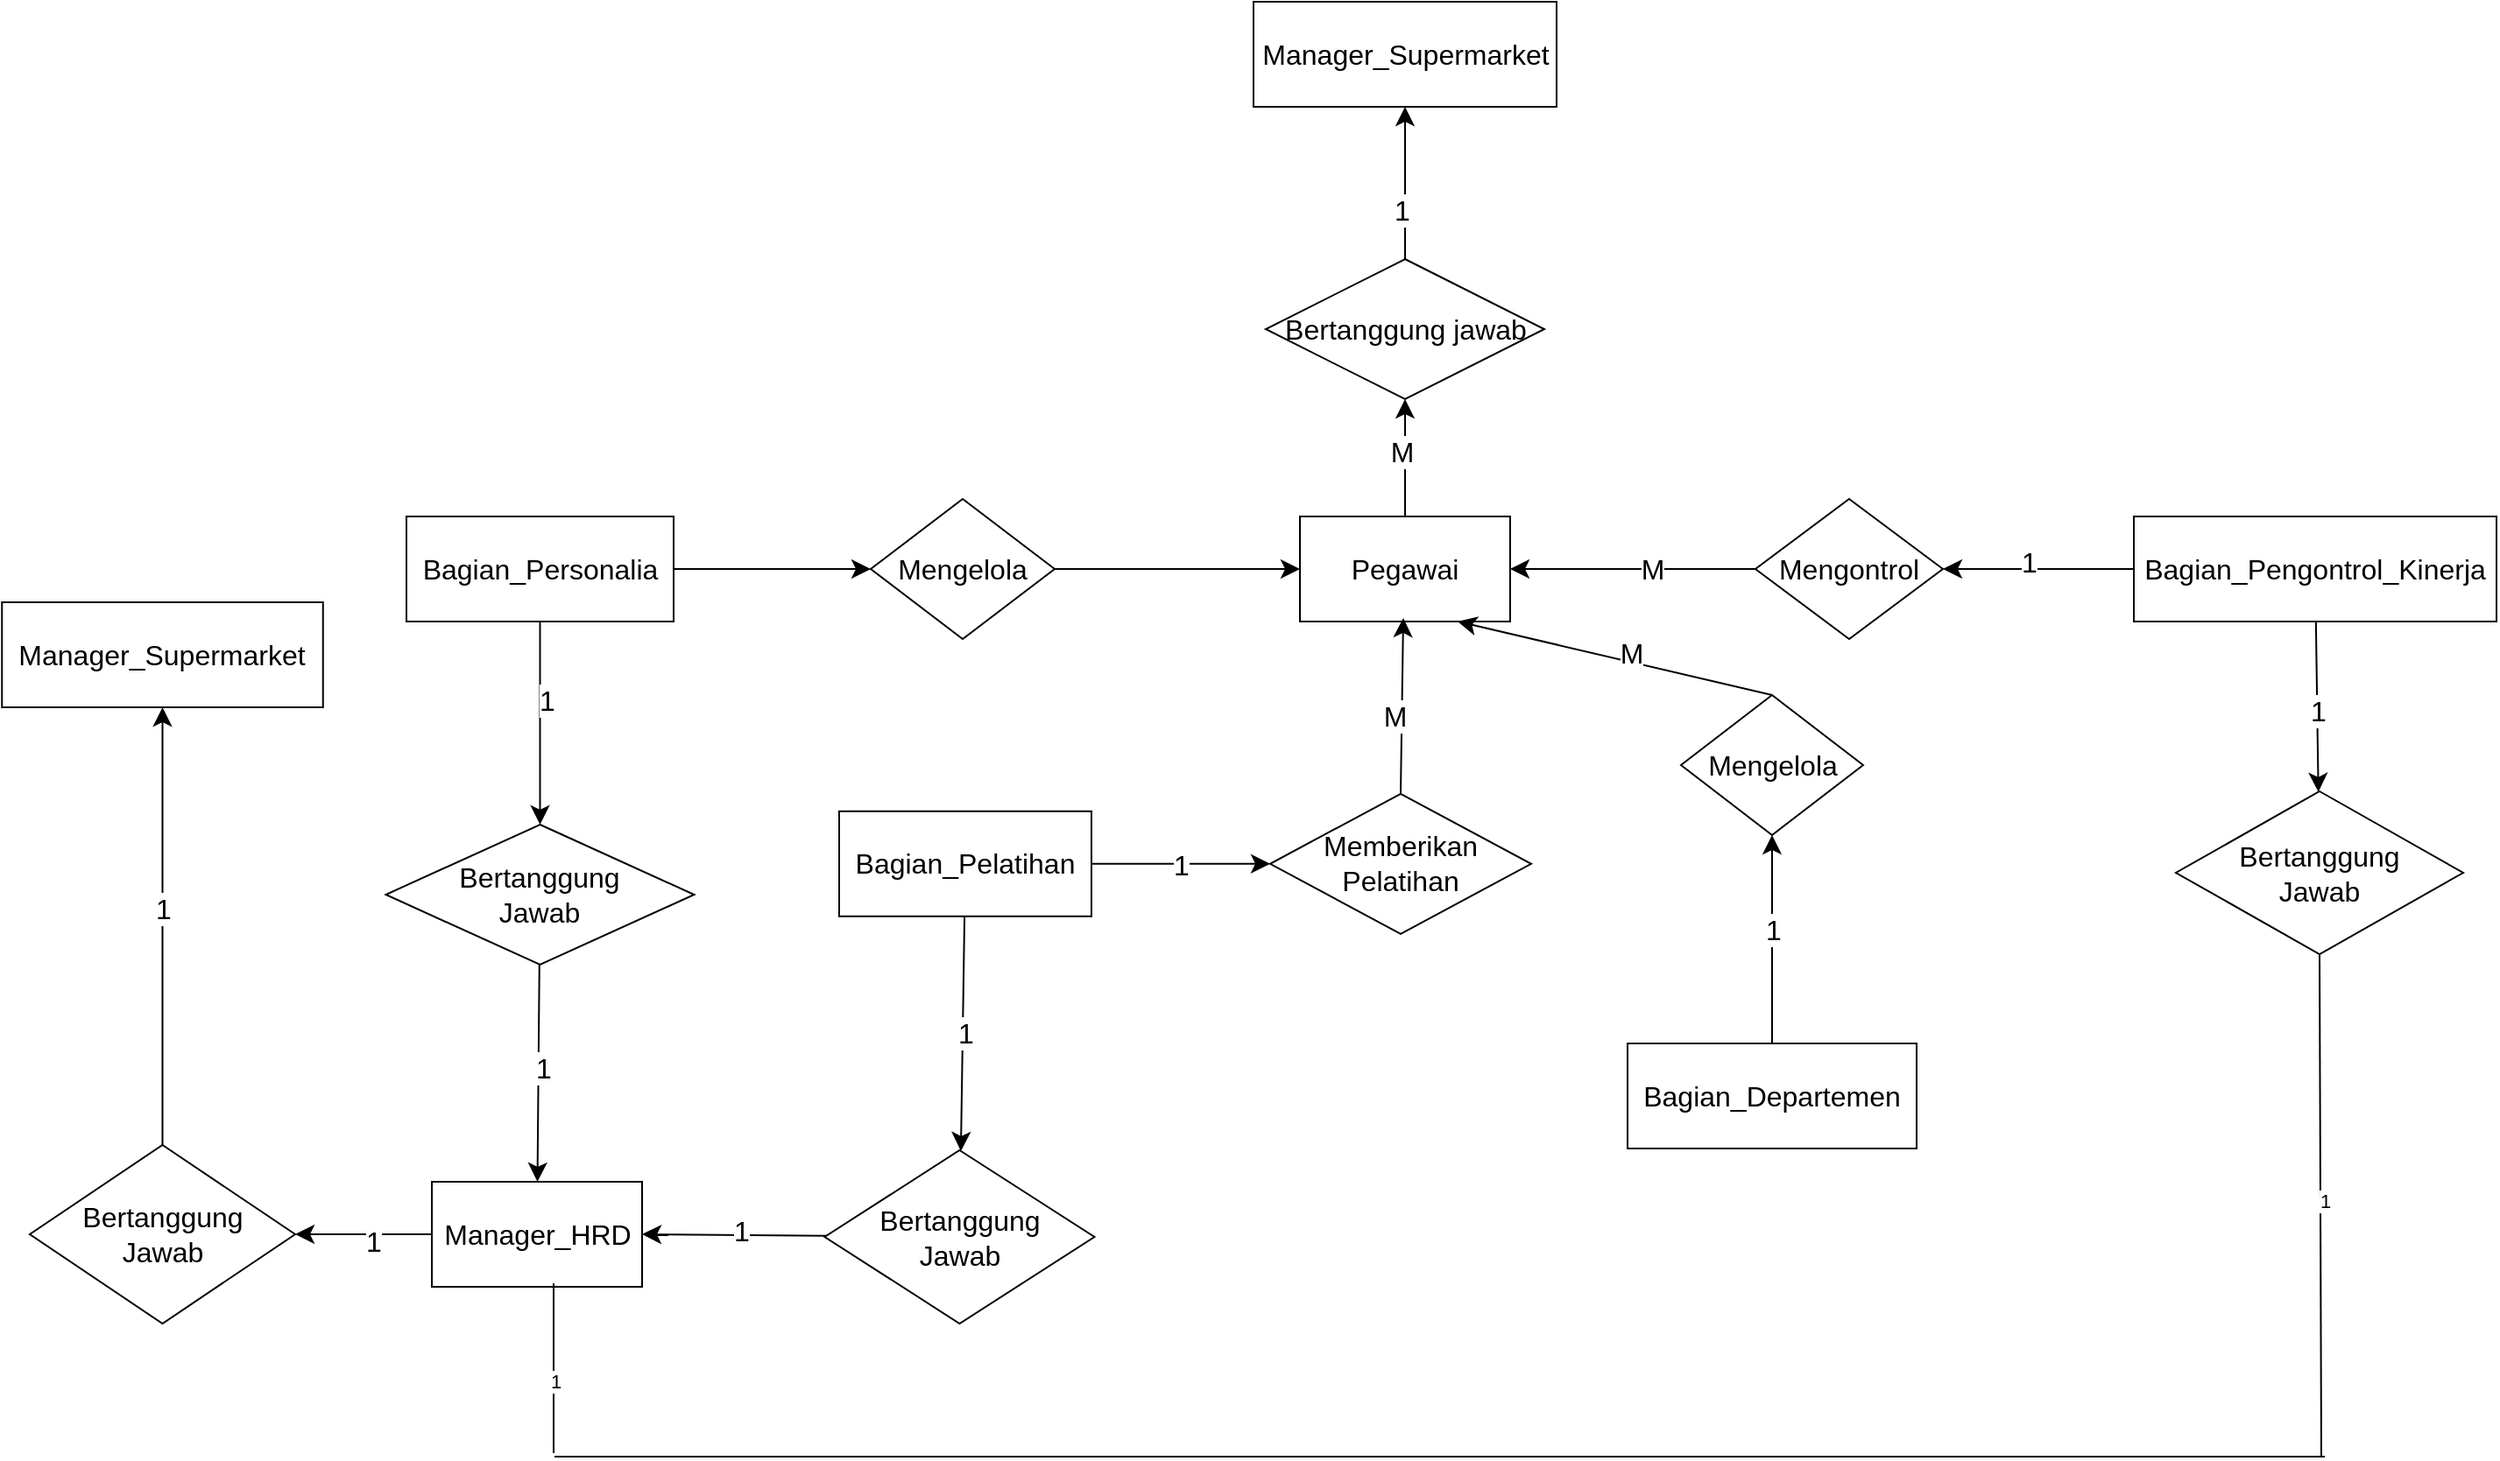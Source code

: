 <mxfile version="22.1.18" type="device">
  <diagram name="Halaman-1" id="ryzAaEL8nTYD95idWpFs">
    <mxGraphModel dx="2150" dy="1800" grid="0" gridSize="10" guides="1" tooltips="1" connect="1" arrows="1" fold="1" page="1" pageScale="1" pageWidth="850" pageHeight="1100" math="0" shadow="0">
      <root>
        <mxCell id="0" />
        <mxCell id="1" parent="0" />
        <mxCell id="5eWQ6kYwTz9-r7VQ8J_c-1" value="" style="edgeStyle=none;curved=1;rounded=0;orthogonalLoop=1;jettySize=auto;html=1;fontSize=12;startSize=8;endSize=8;" parent="1" source="5eWQ6kYwTz9-r7VQ8J_c-3" target="5eWQ6kYwTz9-r7VQ8J_c-6" edge="1">
          <mxGeometry relative="1" as="geometry" />
        </mxCell>
        <mxCell id="5eWQ6kYwTz9-r7VQ8J_c-2" value="M" style="edgeLabel;html=1;align=center;verticalAlign=middle;resizable=0;points=[];fontSize=16;" parent="5eWQ6kYwTz9-r7VQ8J_c-1" vertex="1" connectable="0">
          <mxGeometry x="0.07" y="2" relative="1" as="geometry">
            <mxPoint y="-1" as="offset" />
          </mxGeometry>
        </mxCell>
        <mxCell id="5eWQ6kYwTz9-r7VQ8J_c-3" value="Pegawai" style="rounded=0;whiteSpace=wrap;html=1;fontSize=16;" parent="1" vertex="1">
          <mxGeometry x="140" y="170" width="120" height="60" as="geometry" />
        </mxCell>
        <mxCell id="5eWQ6kYwTz9-r7VQ8J_c-4" value="" style="edgeStyle=none;curved=1;rounded=0;orthogonalLoop=1;jettySize=auto;html=1;fontSize=12;startSize=8;endSize=8;" parent="1" source="5eWQ6kYwTz9-r7VQ8J_c-6" target="5eWQ6kYwTz9-r7VQ8J_c-7" edge="1">
          <mxGeometry relative="1" as="geometry" />
        </mxCell>
        <mxCell id="5eWQ6kYwTz9-r7VQ8J_c-5" value="1" style="edgeLabel;html=1;align=center;verticalAlign=middle;resizable=0;points=[];fontSize=16;" parent="5eWQ6kYwTz9-r7VQ8J_c-4" vertex="1" connectable="0">
          <mxGeometry x="-0.337" y="2" relative="1" as="geometry">
            <mxPoint y="1" as="offset" />
          </mxGeometry>
        </mxCell>
        <mxCell id="5eWQ6kYwTz9-r7VQ8J_c-6" value="Bertanggung jawab" style="rhombus;whiteSpace=wrap;html=1;fontSize=16;rounded=0;" parent="1" vertex="1">
          <mxGeometry x="120.5" y="23" width="159" height="80" as="geometry" />
        </mxCell>
        <mxCell id="5eWQ6kYwTz9-r7VQ8J_c-7" value="Manager_Supermarket" style="whiteSpace=wrap;html=1;fontSize=16;rounded=0;" parent="1" vertex="1">
          <mxGeometry x="113.5" y="-124" width="173" height="60" as="geometry" />
        </mxCell>
        <mxCell id="5eWQ6kYwTz9-r7VQ8J_c-8" value="" style="edgeStyle=none;curved=1;rounded=0;orthogonalLoop=1;jettySize=auto;html=1;fontSize=12;startSize=8;endSize=8;entryX=0;entryY=0.5;entryDx=0;entryDy=0;exitX=1;exitY=0.5;exitDx=0;exitDy=0;" parent="1" source="5eWQ6kYwTz9-r7VQ8J_c-13" target="5eWQ6kYwTz9-r7VQ8J_c-10" edge="1">
          <mxGeometry relative="1" as="geometry">
            <mxPoint x="203" y="507" as="sourcePoint" />
            <mxPoint x="180" y="443" as="targetPoint" />
          </mxGeometry>
        </mxCell>
        <mxCell id="5eWQ6kYwTz9-r7VQ8J_c-9" value="1" style="edgeLabel;html=1;align=center;verticalAlign=middle;resizable=0;points=[];fontSize=16;" parent="5eWQ6kYwTz9-r7VQ8J_c-8" vertex="1" connectable="0">
          <mxGeometry x="-0.007" y="-1" relative="1" as="geometry">
            <mxPoint y="-1" as="offset" />
          </mxGeometry>
        </mxCell>
        <mxCell id="5eWQ6kYwTz9-r7VQ8J_c-10" value="Memberikan Pelatihan" style="rhombus;whiteSpace=wrap;html=1;fontSize=16;rounded=0;" parent="1" vertex="1">
          <mxGeometry x="123" y="328.39" width="149" height="80" as="geometry" />
        </mxCell>
        <mxCell id="5eWQ6kYwTz9-r7VQ8J_c-11" value="" style="edgeStyle=none;curved=1;rounded=0;orthogonalLoop=1;jettySize=auto;html=1;fontSize=12;startSize=8;endSize=8;" parent="1" source="5eWQ6kYwTz9-r7VQ8J_c-13" target="5eWQ6kYwTz9-r7VQ8J_c-45" edge="1">
          <mxGeometry relative="1" as="geometry" />
        </mxCell>
        <mxCell id="5eWQ6kYwTz9-r7VQ8J_c-12" value="1" style="edgeLabel;html=1;align=center;verticalAlign=middle;resizable=0;points=[];fontSize=16;" parent="5eWQ6kYwTz9-r7VQ8J_c-11" vertex="1" connectable="0">
          <mxGeometry x="-0.01" y="1" relative="1" as="geometry">
            <mxPoint as="offset" />
          </mxGeometry>
        </mxCell>
        <mxCell id="5eWQ6kYwTz9-r7VQ8J_c-13" value="Bagian_Pelatihan" style="whiteSpace=wrap;html=1;fontSize=16;rounded=0;" parent="1" vertex="1">
          <mxGeometry x="-123" y="338.39" width="144" height="60" as="geometry" />
        </mxCell>
        <mxCell id="5eWQ6kYwTz9-r7VQ8J_c-14" value="" style="edgeStyle=none;curved=1;rounded=0;orthogonalLoop=1;jettySize=auto;html=1;fontSize=12;startSize=8;endSize=8;exitX=0.5;exitY=0;exitDx=0;exitDy=0;" parent="1" edge="1" source="5eWQ6kYwTz9-r7VQ8J_c-10">
          <mxGeometry relative="1" as="geometry">
            <mxPoint x="199" y="301" as="sourcePoint" />
            <mxPoint x="199" y="228" as="targetPoint" />
          </mxGeometry>
        </mxCell>
        <mxCell id="5eWQ6kYwTz9-r7VQ8J_c-15" value="M" style="edgeLabel;html=1;align=center;verticalAlign=middle;resizable=0;points=[];fontSize=16;" parent="5eWQ6kYwTz9-r7VQ8J_c-14" vertex="1" connectable="0">
          <mxGeometry x="-0.116" y="4" relative="1" as="geometry">
            <mxPoint as="offset" />
          </mxGeometry>
        </mxCell>
        <mxCell id="5eWQ6kYwTz9-r7VQ8J_c-16" value="Mengelola" style="rhombus;whiteSpace=wrap;html=1;fontSize=16;rounded=0;" parent="1" vertex="1">
          <mxGeometry x="-105" y="160" width="105" height="80" as="geometry" />
        </mxCell>
        <mxCell id="5eWQ6kYwTz9-r7VQ8J_c-17" value="" style="edgeStyle=none;curved=1;rounded=0;orthogonalLoop=1;jettySize=auto;html=1;fontSize=12;startSize=8;endSize=8;" parent="1" source="5eWQ6kYwTz9-r7VQ8J_c-19" target="5eWQ6kYwTz9-r7VQ8J_c-39" edge="1">
          <mxGeometry relative="1" as="geometry" />
        </mxCell>
        <mxCell id="5eWQ6kYwTz9-r7VQ8J_c-18" value="1" style="edgeLabel;html=1;align=center;verticalAlign=middle;resizable=0;points=[];fontSize=16;" parent="5eWQ6kYwTz9-r7VQ8J_c-17" vertex="1" connectable="0">
          <mxGeometry x="-0.224" y="3" relative="1" as="geometry">
            <mxPoint as="offset" />
          </mxGeometry>
        </mxCell>
        <mxCell id="5eWQ6kYwTz9-r7VQ8J_c-19" value="Bagian_Personalia" style="whiteSpace=wrap;html=1;fontSize=16;rounded=0;" parent="1" vertex="1">
          <mxGeometry x="-370" y="170" width="152.5" height="60" as="geometry" />
        </mxCell>
        <mxCell id="5eWQ6kYwTz9-r7VQ8J_c-20" value="" style="edgeStyle=none;curved=1;rounded=0;orthogonalLoop=1;jettySize=auto;html=1;fontSize=12;startSize=8;endSize=8;entryX=0;entryY=0.5;entryDx=0;entryDy=0;exitX=1;exitY=0.5;exitDx=0;exitDy=0;" parent="1" source="5eWQ6kYwTz9-r7VQ8J_c-16" target="5eWQ6kYwTz9-r7VQ8J_c-3" edge="1">
          <mxGeometry relative="1" as="geometry">
            <mxPoint x="33" y="233" as="sourcePoint" />
            <mxPoint x="33" y="160" as="targetPoint" />
          </mxGeometry>
        </mxCell>
        <mxCell id="5eWQ6kYwTz9-r7VQ8J_c-21" value="" style="edgeStyle=none;curved=1;rounded=0;orthogonalLoop=1;jettySize=auto;html=1;fontSize=12;startSize=8;endSize=8;entryX=0;entryY=0.5;entryDx=0;entryDy=0;exitX=1;exitY=0.5;exitDx=0;exitDy=0;" parent="1" source="5eWQ6kYwTz9-r7VQ8J_c-19" target="5eWQ6kYwTz9-r7VQ8J_c-16" edge="1">
          <mxGeometry relative="1" as="geometry">
            <mxPoint x="-270" y="196" as="sourcePoint" />
            <mxPoint x="-130" y="196" as="targetPoint" />
          </mxGeometry>
        </mxCell>
        <mxCell id="5eWQ6kYwTz9-r7VQ8J_c-22" style="edgeStyle=none;curved=1;rounded=0;orthogonalLoop=1;jettySize=auto;html=1;entryX=1;entryY=0.5;entryDx=0;entryDy=0;fontSize=12;startSize=8;endSize=8;" parent="1" source="5eWQ6kYwTz9-r7VQ8J_c-24" target="5eWQ6kYwTz9-r7VQ8J_c-3" edge="1">
          <mxGeometry relative="1" as="geometry" />
        </mxCell>
        <mxCell id="5eWQ6kYwTz9-r7VQ8J_c-23" value="M" style="edgeLabel;html=1;align=center;verticalAlign=middle;resizable=0;points=[];fontSize=16;" parent="5eWQ6kYwTz9-r7VQ8J_c-22" vertex="1" connectable="0">
          <mxGeometry x="-0.155" relative="1" as="geometry">
            <mxPoint as="offset" />
          </mxGeometry>
        </mxCell>
        <mxCell id="5eWQ6kYwTz9-r7VQ8J_c-24" value="Mengontrol" style="rhombus;whiteSpace=wrap;html=1;fontSize=16;rounded=0;" parent="1" vertex="1">
          <mxGeometry x="400" y="160" width="107" height="80" as="geometry" />
        </mxCell>
        <mxCell id="5eWQ6kYwTz9-r7VQ8J_c-25" style="edgeStyle=none;curved=1;rounded=0;orthogonalLoop=1;jettySize=auto;html=1;entryX=1;entryY=0.5;entryDx=0;entryDy=0;fontSize=12;startSize=8;endSize=8;" parent="1" source="5eWQ6kYwTz9-r7VQ8J_c-29" target="5eWQ6kYwTz9-r7VQ8J_c-24" edge="1">
          <mxGeometry relative="1" as="geometry" />
        </mxCell>
        <mxCell id="5eWQ6kYwTz9-r7VQ8J_c-26" value="1" style="edgeLabel;html=1;align=center;verticalAlign=middle;resizable=0;points=[];fontSize=16;" parent="5eWQ6kYwTz9-r7VQ8J_c-25" vertex="1" connectable="0">
          <mxGeometry x="0.104" y="-4" relative="1" as="geometry">
            <mxPoint as="offset" />
          </mxGeometry>
        </mxCell>
        <mxCell id="5eWQ6kYwTz9-r7VQ8J_c-27" value="" style="edgeStyle=none;curved=1;rounded=0;orthogonalLoop=1;jettySize=auto;html=1;fontSize=12;startSize=8;endSize=8;" parent="1" source="5eWQ6kYwTz9-r7VQ8J_c-29" target="5eWQ6kYwTz9-r7VQ8J_c-48" edge="1">
          <mxGeometry relative="1" as="geometry" />
        </mxCell>
        <mxCell id="5eWQ6kYwTz9-r7VQ8J_c-28" value="1" style="edgeLabel;html=1;align=center;verticalAlign=middle;resizable=0;points=[];fontSize=16;" parent="5eWQ6kYwTz9-r7VQ8J_c-27" vertex="1" connectable="0">
          <mxGeometry x="0.044" relative="1" as="geometry">
            <mxPoint as="offset" />
          </mxGeometry>
        </mxCell>
        <mxCell id="5eWQ6kYwTz9-r7VQ8J_c-29" value="Bagian_Pengontrol_Kinerja" style="rounded=0;whiteSpace=wrap;html=1;fontSize=16;" parent="1" vertex="1">
          <mxGeometry x="616" y="170" width="207" height="60" as="geometry" />
        </mxCell>
        <mxCell id="5eWQ6kYwTz9-r7VQ8J_c-30" style="edgeStyle=none;curved=1;rounded=0;orthogonalLoop=1;jettySize=auto;html=1;entryX=0.75;entryY=1;entryDx=0;entryDy=0;fontSize=12;startSize=8;endSize=8;" parent="1" source="5eWQ6kYwTz9-r7VQ8J_c-3" target="5eWQ6kYwTz9-r7VQ8J_c-3" edge="1">
          <mxGeometry relative="1" as="geometry" />
        </mxCell>
        <mxCell id="5eWQ6kYwTz9-r7VQ8J_c-31" value="" style="edgeStyle=none;curved=1;rounded=0;orthogonalLoop=1;jettySize=auto;html=1;fontSize=12;startSize=8;endSize=8;" parent="1" source="5eWQ6kYwTz9-r7VQ8J_c-33" target="5eWQ6kYwTz9-r7VQ8J_c-36" edge="1">
          <mxGeometry relative="1" as="geometry" />
        </mxCell>
        <mxCell id="5eWQ6kYwTz9-r7VQ8J_c-32" value="1" style="edgeLabel;html=1;align=center;verticalAlign=middle;resizable=0;points=[];fontSize=16;" parent="5eWQ6kYwTz9-r7VQ8J_c-31" vertex="1" connectable="0">
          <mxGeometry x="0.121" relative="1" as="geometry">
            <mxPoint y="1" as="offset" />
          </mxGeometry>
        </mxCell>
        <mxCell id="5eWQ6kYwTz9-r7VQ8J_c-33" value="Bagian_Departemen" style="rounded=0;whiteSpace=wrap;html=1;fontSize=16;" parent="1" vertex="1">
          <mxGeometry x="327" y="471" width="165" height="60" as="geometry" />
        </mxCell>
        <mxCell id="5eWQ6kYwTz9-r7VQ8J_c-34" style="edgeStyle=none;curved=1;rounded=0;orthogonalLoop=1;jettySize=auto;html=1;entryX=0.75;entryY=1;entryDx=0;entryDy=0;fontSize=12;startSize=8;endSize=8;exitX=0.5;exitY=0;exitDx=0;exitDy=0;" parent="1" source="5eWQ6kYwTz9-r7VQ8J_c-36" target="5eWQ6kYwTz9-r7VQ8J_c-3" edge="1">
          <mxGeometry relative="1" as="geometry" />
        </mxCell>
        <mxCell id="5eWQ6kYwTz9-r7VQ8J_c-35" value="M" style="edgeLabel;html=1;align=center;verticalAlign=middle;resizable=0;points=[];fontSize=16;" parent="5eWQ6kYwTz9-r7VQ8J_c-34" vertex="1" connectable="0">
          <mxGeometry x="-0.083" y="-5" relative="1" as="geometry">
            <mxPoint as="offset" />
          </mxGeometry>
        </mxCell>
        <mxCell id="5eWQ6kYwTz9-r7VQ8J_c-36" value="Mengelola" style="rhombus;whiteSpace=wrap;html=1;fontSize=16;rounded=0;" parent="1" vertex="1">
          <mxGeometry x="357.5" y="272" width="104" height="80" as="geometry" />
        </mxCell>
        <mxCell id="5eWQ6kYwTz9-r7VQ8J_c-37" value="" style="edgeStyle=none;curved=1;rounded=0;orthogonalLoop=1;jettySize=auto;html=1;fontSize=12;startSize=8;endSize=8;" parent="1" source="5eWQ6kYwTz9-r7VQ8J_c-39" target="5eWQ6kYwTz9-r7VQ8J_c-42" edge="1">
          <mxGeometry relative="1" as="geometry" />
        </mxCell>
        <mxCell id="5eWQ6kYwTz9-r7VQ8J_c-38" value="1" style="edgeLabel;html=1;align=center;verticalAlign=middle;resizable=0;points=[];fontSize=16;" parent="5eWQ6kYwTz9-r7VQ8J_c-37" vertex="1" connectable="0">
          <mxGeometry x="-0.047" y="2" relative="1" as="geometry">
            <mxPoint as="offset" />
          </mxGeometry>
        </mxCell>
        <mxCell id="5eWQ6kYwTz9-r7VQ8J_c-39" value="Bertanggung &lt;br&gt;Jawab" style="rhombus;whiteSpace=wrap;html=1;fontSize=16;rounded=0;" parent="1" vertex="1">
          <mxGeometry x="-381.75" y="346" width="176" height="80" as="geometry" />
        </mxCell>
        <mxCell id="5eWQ6kYwTz9-r7VQ8J_c-40" value="" style="edgeStyle=none;curved=1;rounded=0;orthogonalLoop=1;jettySize=auto;html=1;fontSize=12;startSize=8;endSize=8;" parent="1" source="5eWQ6kYwTz9-r7VQ8J_c-42" target="5eWQ6kYwTz9-r7VQ8J_c-51" edge="1">
          <mxGeometry relative="1" as="geometry" />
        </mxCell>
        <mxCell id="5eWQ6kYwTz9-r7VQ8J_c-41" value="1" style="edgeLabel;html=1;align=center;verticalAlign=middle;resizable=0;points=[];fontSize=16;" parent="5eWQ6kYwTz9-r7VQ8J_c-40" vertex="1" connectable="0">
          <mxGeometry x="-0.137" y="4" relative="1" as="geometry">
            <mxPoint as="offset" />
          </mxGeometry>
        </mxCell>
        <mxCell id="5eWQ6kYwTz9-r7VQ8J_c-42" value="Manager_HRD" style="whiteSpace=wrap;html=1;fontSize=16;rounded=0;" parent="1" vertex="1">
          <mxGeometry x="-355.5" y="550" width="120" height="60" as="geometry" />
        </mxCell>
        <mxCell id="5eWQ6kYwTz9-r7VQ8J_c-43" style="edgeStyle=none;curved=1;rounded=0;orthogonalLoop=1;jettySize=auto;html=1;entryX=1;entryY=0.5;entryDx=0;entryDy=0;fontSize=12;startSize=8;endSize=8;" parent="1" source="5eWQ6kYwTz9-r7VQ8J_c-45" target="5eWQ6kYwTz9-r7VQ8J_c-42" edge="1">
          <mxGeometry relative="1" as="geometry" />
        </mxCell>
        <mxCell id="5eWQ6kYwTz9-r7VQ8J_c-44" value="1" style="edgeLabel;html=1;align=center;verticalAlign=middle;resizable=0;points=[];fontSize=16;" parent="5eWQ6kYwTz9-r7VQ8J_c-43" vertex="1" connectable="0">
          <mxGeometry x="-0.07" y="-3" relative="1" as="geometry">
            <mxPoint as="offset" />
          </mxGeometry>
        </mxCell>
        <mxCell id="5eWQ6kYwTz9-r7VQ8J_c-45" value="Bertanggung&lt;br&gt;Jawab" style="rhombus;whiteSpace=wrap;html=1;fontSize=16;rounded=0;" parent="1" vertex="1">
          <mxGeometry x="-131.28" y="532" width="154" height="99" as="geometry" />
        </mxCell>
        <mxCell id="5eWQ6kYwTz9-r7VQ8J_c-48" value="Bertanggung&lt;br&gt;Jawab" style="rhombus;whiteSpace=wrap;html=1;fontSize=16;rounded=0;" parent="1" vertex="1">
          <mxGeometry x="640" y="327" width="164" height="93" as="geometry" />
        </mxCell>
        <mxCell id="5eWQ6kYwTz9-r7VQ8J_c-49" value="" style="edgeStyle=none;curved=1;rounded=0;orthogonalLoop=1;jettySize=auto;html=1;fontSize=12;startSize=8;endSize=8;" parent="1" source="5eWQ6kYwTz9-r7VQ8J_c-51" target="5eWQ6kYwTz9-r7VQ8J_c-52" edge="1">
          <mxGeometry relative="1" as="geometry" />
        </mxCell>
        <mxCell id="5eWQ6kYwTz9-r7VQ8J_c-50" value="1" style="edgeLabel;html=1;align=center;verticalAlign=middle;resizable=0;points=[];fontSize=16;" parent="5eWQ6kYwTz9-r7VQ8J_c-49" vertex="1" connectable="0">
          <mxGeometry x="0.082" relative="1" as="geometry">
            <mxPoint as="offset" />
          </mxGeometry>
        </mxCell>
        <mxCell id="5eWQ6kYwTz9-r7VQ8J_c-51" value="Bertanggung&lt;br&gt;Jawab" style="rhombus;whiteSpace=wrap;html=1;fontSize=16;rounded=0;" parent="1" vertex="1">
          <mxGeometry x="-585" y="529" width="151.5" height="102" as="geometry" />
        </mxCell>
        <mxCell id="5eWQ6kYwTz9-r7VQ8J_c-52" value="Manager_Supermarket" style="whiteSpace=wrap;html=1;fontSize=16;rounded=0;" parent="1" vertex="1">
          <mxGeometry x="-600.87" y="219" width="183.25" height="60" as="geometry" />
        </mxCell>
        <mxCell id="3lT5WV4alLXsIbObDiYf-1" value="" style="endArrow=none;html=1;rounded=0;" edge="1" parent="1">
          <mxGeometry width="50" height="50" relative="1" as="geometry">
            <mxPoint x="-286" y="705" as="sourcePoint" />
            <mxPoint x="-286" y="608" as="targetPoint" />
          </mxGeometry>
        </mxCell>
        <mxCell id="3lT5WV4alLXsIbObDiYf-4" value="1" style="edgeLabel;html=1;align=center;verticalAlign=middle;resizable=0;points=[];" vertex="1" connectable="0" parent="3lT5WV4alLXsIbObDiYf-1">
          <mxGeometry x="-0.152" y="-1" relative="1" as="geometry">
            <mxPoint as="offset" />
          </mxGeometry>
        </mxCell>
        <mxCell id="3lT5WV4alLXsIbObDiYf-2" value="" style="endArrow=none;html=1;rounded=0;" edge="1" parent="1">
          <mxGeometry width="50" height="50" relative="1" as="geometry">
            <mxPoint x="-285.5" y="707" as="sourcePoint" />
            <mxPoint x="725" y="707" as="targetPoint" />
          </mxGeometry>
        </mxCell>
        <mxCell id="3lT5WV4alLXsIbObDiYf-3" value="" style="endArrow=none;html=1;rounded=0;entryX=0.5;entryY=1;entryDx=0;entryDy=0;" edge="1" parent="1" target="5eWQ6kYwTz9-r7VQ8J_c-48">
          <mxGeometry width="50" height="50" relative="1" as="geometry">
            <mxPoint x="723" y="707" as="sourcePoint" />
            <mxPoint x="773" y="657" as="targetPoint" />
          </mxGeometry>
        </mxCell>
        <mxCell id="3lT5WV4alLXsIbObDiYf-5" value="1" style="edgeLabel;html=1;align=center;verticalAlign=middle;resizable=0;points=[];" vertex="1" connectable="0" parent="3lT5WV4alLXsIbObDiYf-3">
          <mxGeometry x="0.017" y="-2" relative="1" as="geometry">
            <mxPoint as="offset" />
          </mxGeometry>
        </mxCell>
      </root>
    </mxGraphModel>
  </diagram>
</mxfile>
